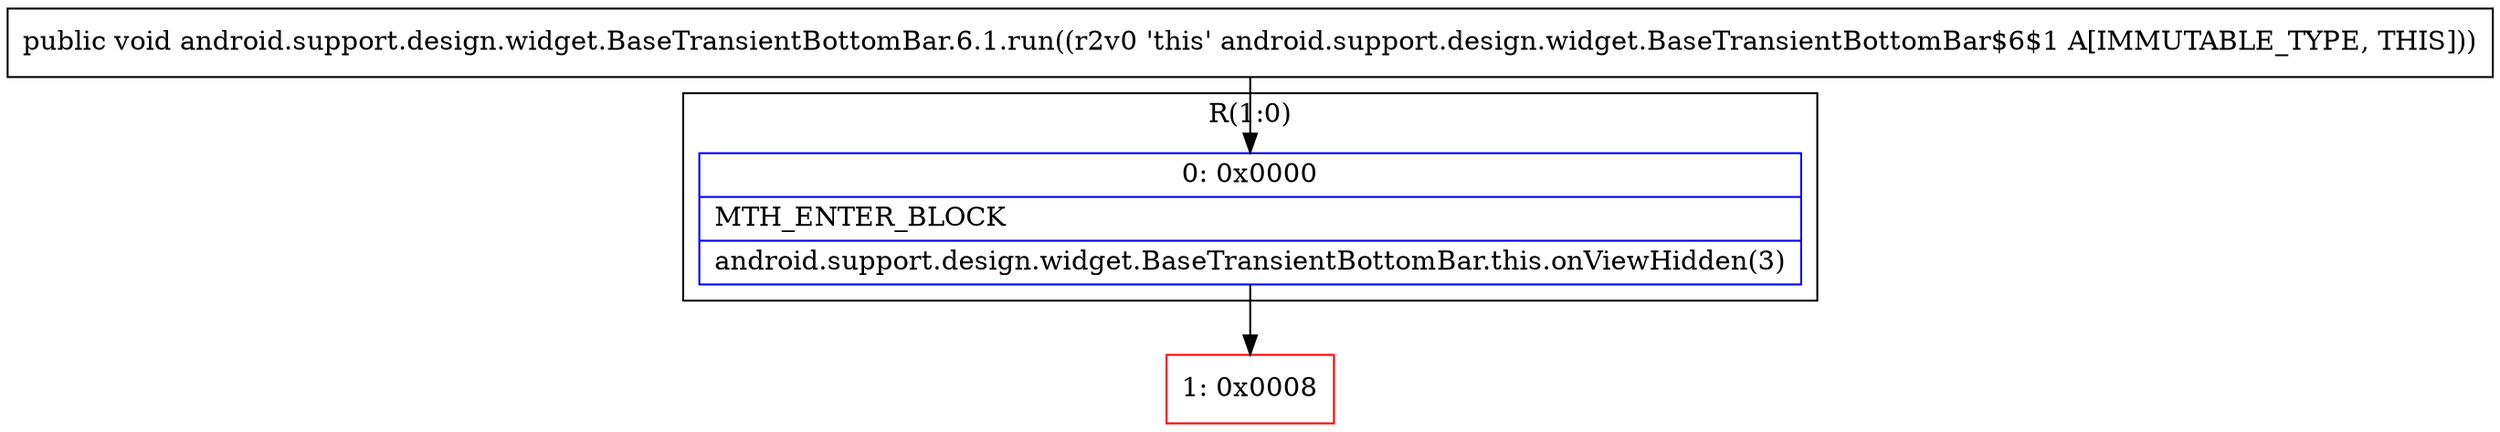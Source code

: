 digraph "CFG forandroid.support.design.widget.BaseTransientBottomBar.6.1.run()V" {
subgraph cluster_Region_348379551 {
label = "R(1:0)";
node [shape=record,color=blue];
Node_0 [shape=record,label="{0\:\ 0x0000|MTH_ENTER_BLOCK\l|android.support.design.widget.BaseTransientBottomBar.this.onViewHidden(3)\l}"];
}
Node_1 [shape=record,color=red,label="{1\:\ 0x0008}"];
MethodNode[shape=record,label="{public void android.support.design.widget.BaseTransientBottomBar.6.1.run((r2v0 'this' android.support.design.widget.BaseTransientBottomBar$6$1 A[IMMUTABLE_TYPE, THIS])) }"];
MethodNode -> Node_0;
Node_0 -> Node_1;
}

